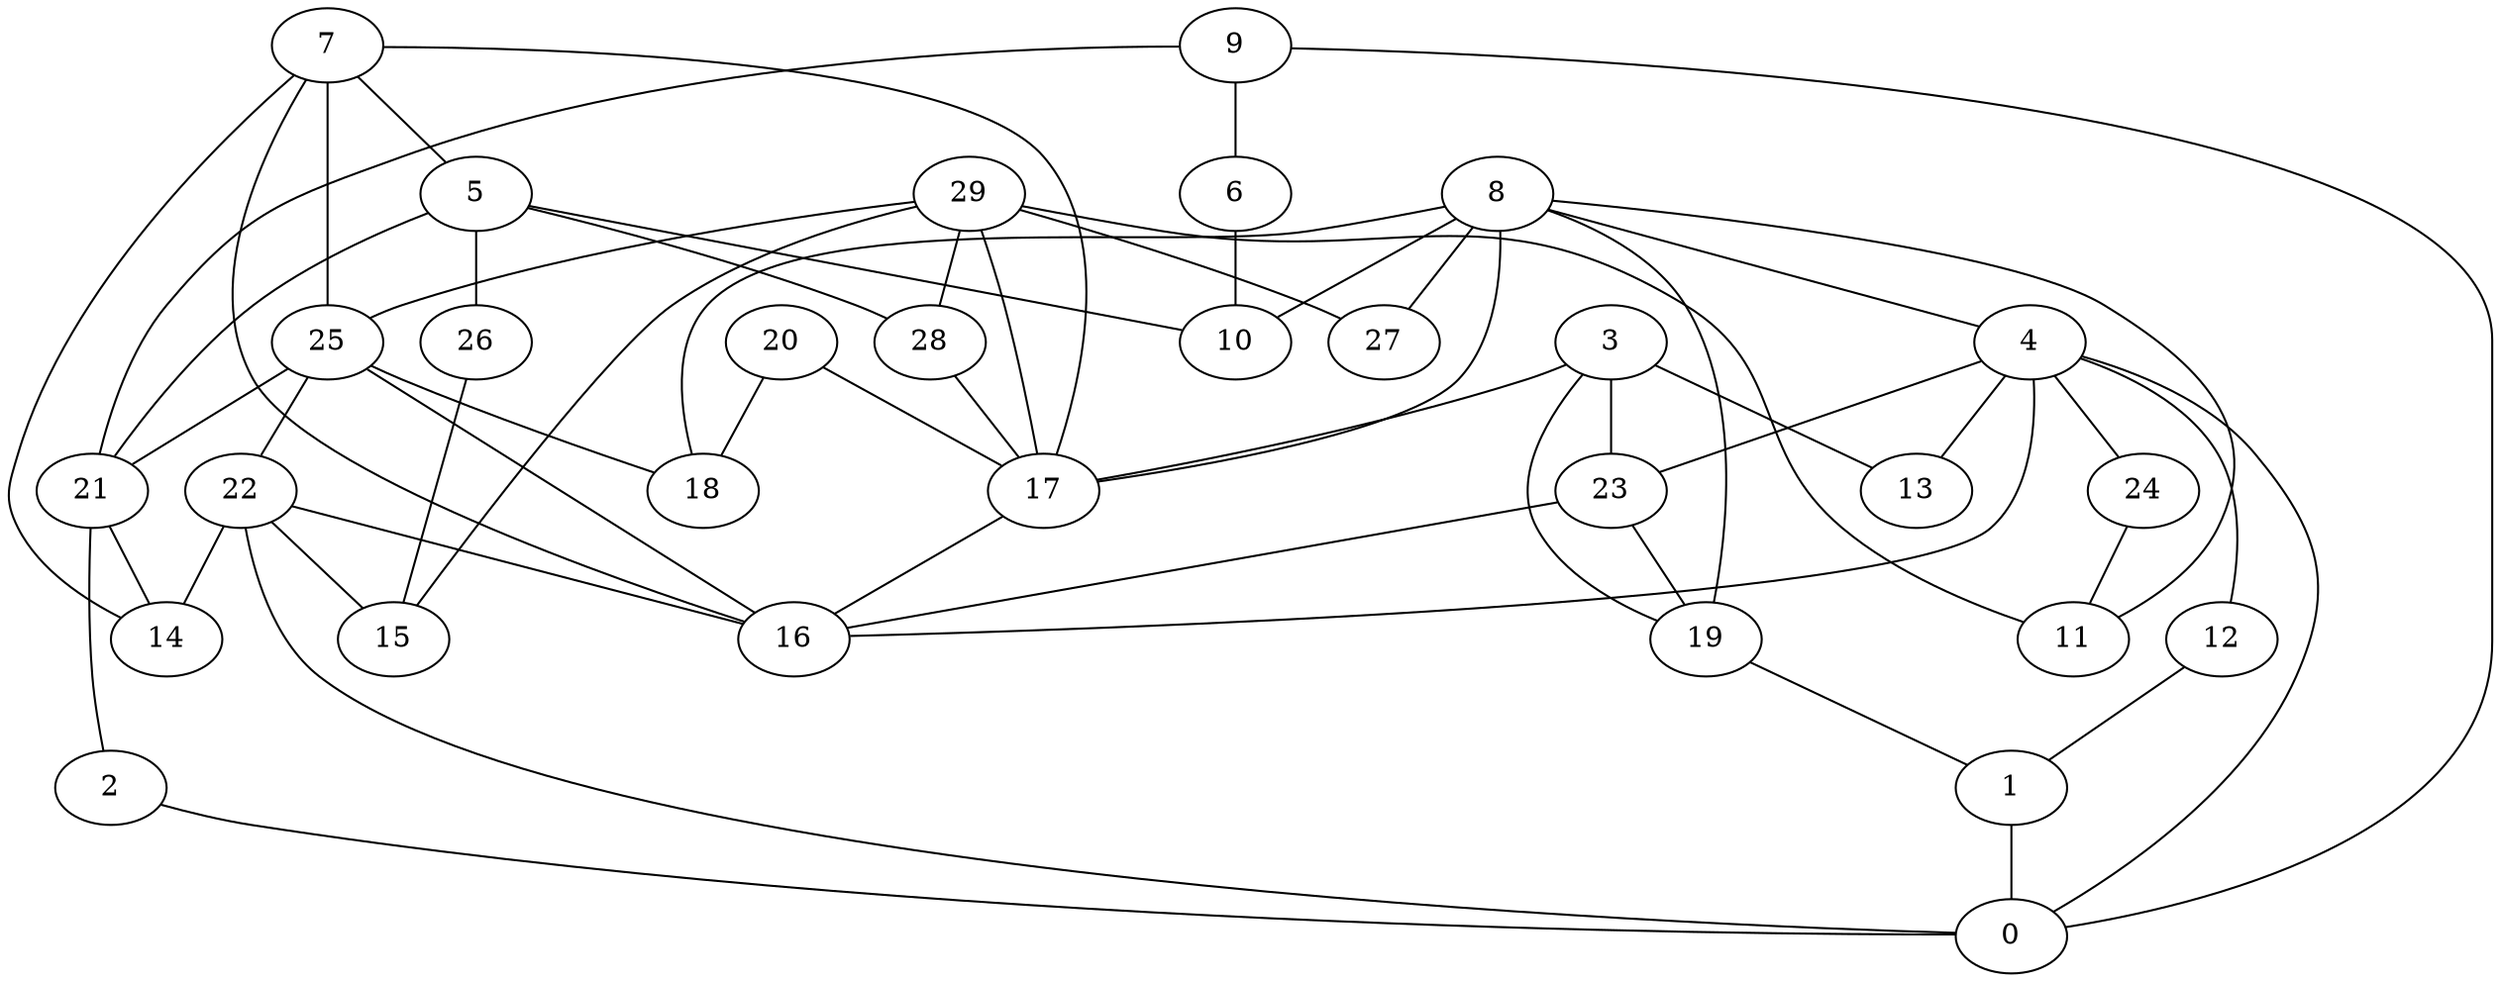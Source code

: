 digraph GG_graph {

subgraph G_graph {
edge [color = black]
"22" -> "16" [dir = none]
"22" -> "15" [dir = none]
"22" -> "0" [dir = none]
"22" -> "14" [dir = none]
"1" -> "0" [dir = none]
"9" -> "6" [dir = none]
"9" -> "0" [dir = none]
"9" -> "21" [dir = none]
"29" -> "15" [dir = none]
"29" -> "25" [dir = none]
"29" -> "11" [dir = none]
"29" -> "17" [dir = none]
"29" -> "28" [dir = none]
"29" -> "27" [dir = none]
"20" -> "18" [dir = none]
"20" -> "17" [dir = none]
"26" -> "15" [dir = none]
"28" -> "17" [dir = none]
"17" -> "16" [dir = none]
"7" -> "14" [dir = none]
"7" -> "5" [dir = none]
"7" -> "16" [dir = none]
"7" -> "25" [dir = none]
"7" -> "17" [dir = none]
"5" -> "10" [dir = none]
"5" -> "28" [dir = none]
"5" -> "21" [dir = none]
"5" -> "26" [dir = none]
"8" -> "18" [dir = none]
"8" -> "19" [dir = none]
"8" -> "11" [dir = none]
"8" -> "4" [dir = none]
"8" -> "27" [dir = none]
"8" -> "17" [dir = none]
"8" -> "10" [dir = none]
"12" -> "1" [dir = none]
"24" -> "11" [dir = none]
"25" -> "16" [dir = none]
"25" -> "22" [dir = none]
"25" -> "21" [dir = none]
"25" -> "18" [dir = none]
"2" -> "0" [dir = none]
"21" -> "14" [dir = none]
"21" -> "2" [dir = none]
"23" -> "16" [dir = none]
"23" -> "19" [dir = none]
"4" -> "13" [dir = none]
"4" -> "12" [dir = none]
"4" -> "24" [dir = none]
"4" -> "0" [dir = none]
"4" -> "16" [dir = none]
"4" -> "23" [dir = none]
"19" -> "1" [dir = none]
"3" -> "23" [dir = none]
"3" -> "17" [dir = none]
"3" -> "19" [dir = none]
"3" -> "13" [dir = none]
"6" -> "10" [dir = none]
}

}
